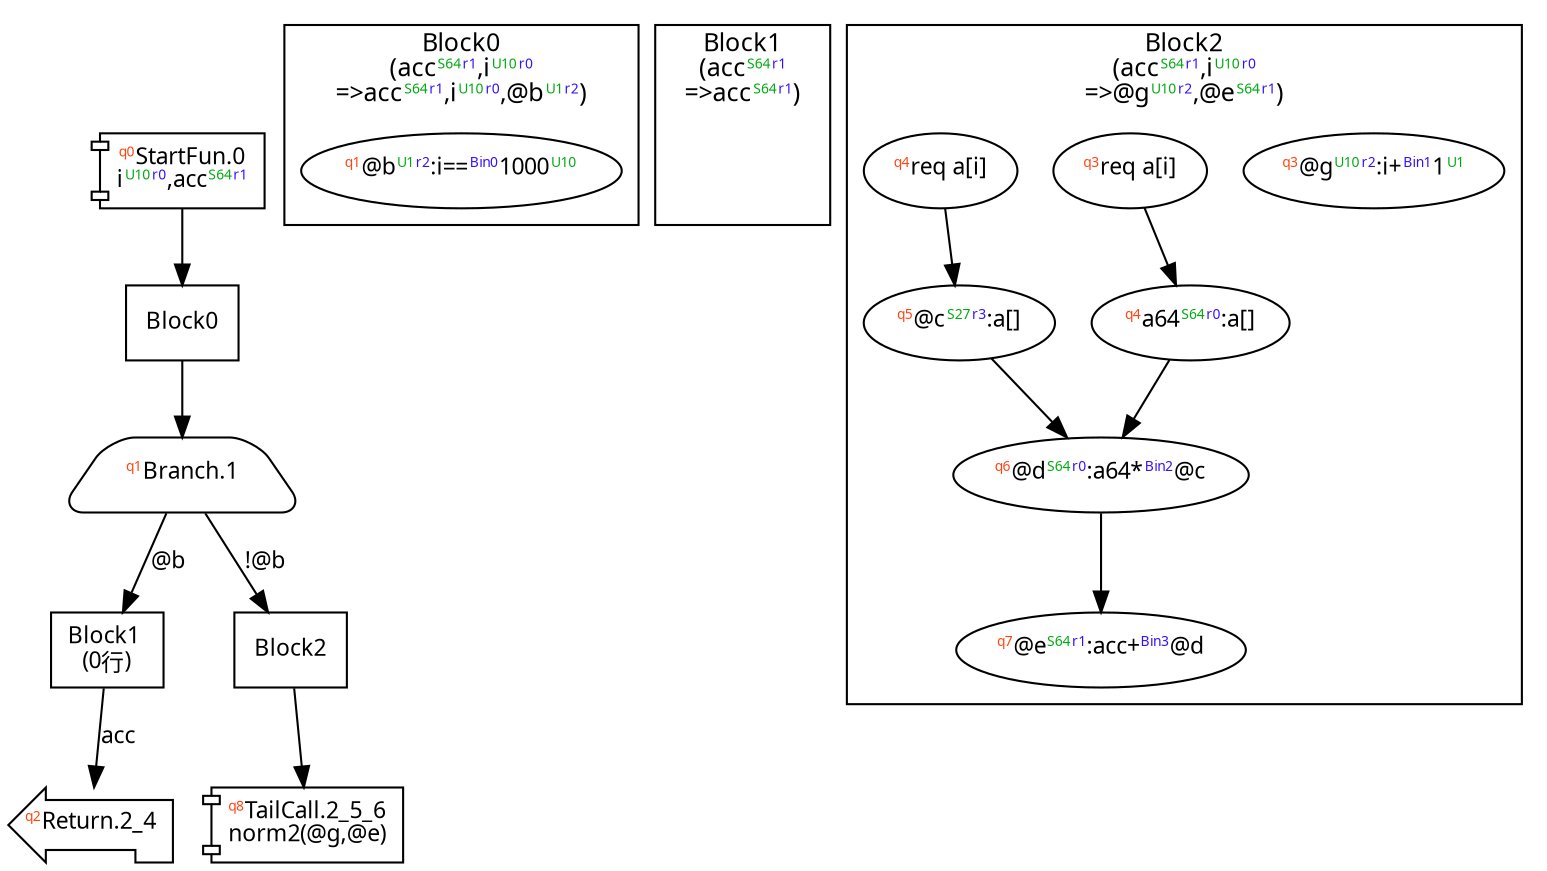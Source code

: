 digraph Program_ {
  graph [fontname = "Monaco", fontsize = 12, ranksep = 0.5];
  node [shape = box, fontname = "Monaco", fontsize = 11; colorscheme = pastel19];
  edge [fontname = "Monaco", fontsize = 11; colorscheme = pastel19];
  Jump0[label = <<font color="#ff4411" point-size="8"><sup>q0</sup></font>StartFun.0<br/>i<font color="#00aa11" point-size="8"><sup>U10</sup></font><font color="#3311ff" point-size="8"><sup>r0</sup></font>,acc<font color="#00aa11" point-size="8"><sup>S64</sup></font><font color="#3311ff" point-size="8"><sup>r1</sup></font>>; shape = component];
  Jump0 -> Block0;
  Jump1[
    label = <<font color="#ff4411" point-size="8"><sup>q1</sup></font>Branch.1>;
    shape = trapezium; style = rounded;
  ];
  Block0 -> Jump1;
  Jump1 -> Block1 [label=<@b>];
  Jump1 -> Block2 [label=<!@b>];
  Jump2_4[label = <<font color="#ff4411" point-size="8"><sup>q2</sup></font>Return.2_4>; shape = lpromoter];
  Block1 -> Jump2_4 [label=<acc>];
  Jump2_5_6[label = <<font color="#ff4411" point-size="8"><sup>q8</sup></font>TailCall.2_5_6<br/>norm2(@g,@e)>; shape = component];
  Block2 -> Jump2_5_6;
  Block0 [label = "Block0"];
  Block1 [label = "Block1\l(0行)"];
  Block2 [label = "Block2"];
  subgraph cluster_dfg_Block0 {
    node [shape = oval];
    label = <Block0<br/>(acc<font color="#00aa11" point-size="8"><sup>S64</sup></font><font color="#3311ff" point-size="8"><sup>r1</sup></font>,i<font color="#00aa11" point-size="8"><sup>U10</sup></font><font color="#3311ff" point-size="8"><sup>r0</sup></font><br/>=&gt;acc<font color="#00aa11" point-size="8"><sup>S64</sup></font><font color="#3311ff" point-size="8"><sup>r1</sup></font>,i<font color="#00aa11" point-size="8"><sup>U10</sup></font><font color="#3311ff" point-size="8"><sup>r0</sup></font>,@b<font color="#00aa11" point-size="8"><sup>U1</sup></font><font color="#3311ff" point-size="8"><sup>r2</sup></font>)>;
    1 [label=<<font color="#ff4411" point-size="8"><sup>q1</sup></font>@b<font color="#00aa11" point-size="8"><sup>U1</sup></font><font color="#3311ff" point-size="8"><sup>r2</sup></font>:i==<font color="#3311ff" point-size="8"><sup>Bin0</sup></font>1000<font color="#00aa11" point-size="8"><sup>U10</sup></font>>];
  }
  subgraph cluster_dfg_Block1 {
    node [shape = oval];
    label = <Block1<br/>(acc<font color="#00aa11" point-size="8"><sup>S64</sup></font><font color="#3311ff" point-size="8"><sup>r1</sup></font><br/>=&gt;acc<font color="#00aa11" point-size="8"><sup>S64</sup></font><font color="#3311ff" point-size="8"><sup>r1</sup></font>)>;
    dummy [style=invis];
  }
  subgraph cluster_dfg_Block2 {
    node [shape = oval];
    label = <Block2<br/>(acc<font color="#00aa11" point-size="8"><sup>S64</sup></font><font color="#3311ff" point-size="8"><sup>r1</sup></font>,i<font color="#00aa11" point-size="8"><sup>U10</sup></font><font color="#3311ff" point-size="8"><sup>r0</sup></font><br/>=&gt;@g<font color="#00aa11" point-size="8"><sup>U10</sup></font><font color="#3311ff" point-size="8"><sup>r2</sup></font>,@e<font color="#00aa11" point-size="8"><sup>S64</sup></font><font color="#3311ff" point-size="8"><sup>r1</sup></font>)>;
    5 [label=<<font color="#ff4411" point-size="8"><sup>q5</sup></font>@c<font color="#00aa11" point-size="8"><sup>S27</sup></font><font color="#3311ff" point-size="8"><sup>r3</sup></font>:a[&#93;>];
    6 [label=<<font color="#ff4411" point-size="8"><sup>q6</sup></font>@d<font color="#00aa11" point-size="8"><sup>S64</sup></font><font color="#3311ff" point-size="8"><sup>r0</sup></font>:a64*<font color="#3311ff" point-size="8"><sup>Bin2</sup></font>@c>];
    9 [label=<<font color="#ff4411" point-size="8"><sup>q3</sup></font>@g<font color="#00aa11" point-size="8"><sup>U10</sup></font><font color="#3311ff" point-size="8"><sup>r2</sup></font>:i+<font color="#3311ff" point-size="8"><sup>Bin1</sup></font>1<font color="#00aa11" point-size="8"><sup>U1</sup></font>>];
    2 [label=<<font color="#ff4411" point-size="8"><sup>q3</sup></font>req a[i&#93;>];
    7 [label=<<font color="#ff4411" point-size="8"><sup>q7</sup></font>@e<font color="#00aa11" point-size="8"><sup>S64</sup></font><font color="#3311ff" point-size="8"><sup>r1</sup></font>:acc+<font color="#3311ff" point-size="8"><sup>Bin3</sup></font>@d>];
    3 [label=<<font color="#ff4411" point-size="8"><sup>q4</sup></font>a64<font color="#00aa11" point-size="8"><sup>S64</sup></font><font color="#3311ff" point-size="8"><sup>r0</sup></font>:a[&#93;>];
    4 [label=<<font color="#ff4411" point-size="8"><sup>q4</sup></font>req a[i&#93;>];
    3 -> 6;
    5 -> 6;
    6 -> 7;
    2 -> 3 [style = solid];
    4 -> 5 [style = solid];
  }
}
